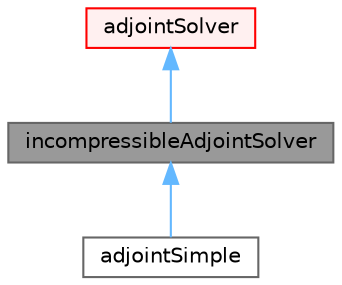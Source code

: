 digraph "incompressibleAdjointSolver"
{
 // LATEX_PDF_SIZE
  bgcolor="transparent";
  edge [fontname=Helvetica,fontsize=10,labelfontname=Helvetica,labelfontsize=10];
  node [fontname=Helvetica,fontsize=10,shape=box,height=0.2,width=0.4];
  Node1 [id="Node000001",label="incompressibleAdjointSolver",height=0.2,width=0.4,color="gray40", fillcolor="grey60", style="filled", fontcolor="black",tooltip="Base class for incompressibleAdjoint solvers."];
  Node2 -> Node1 [id="edge1_Node000001_Node000002",dir="back",color="steelblue1",style="solid",tooltip=" "];
  Node2 [id="Node000002",label="adjointSolver",height=0.2,width=0.4,color="red", fillcolor="#FFF0F0", style="filled",URL="$classFoam_1_1adjointSolver.html",tooltip="Base class for adjoint solvers."];
  Node1 -> Node13 [id="edge2_Node000001_Node000013",dir="back",color="steelblue1",style="solid",tooltip=" "];
  Node13 [id="Node000013",label="adjointSimple",height=0.2,width=0.4,color="gray40", fillcolor="white", style="filled",URL="$classFoam_1_1adjointSimple.html",tooltip="Solution of the adjoint PDEs for incompressible, steady-state flows."];
}
